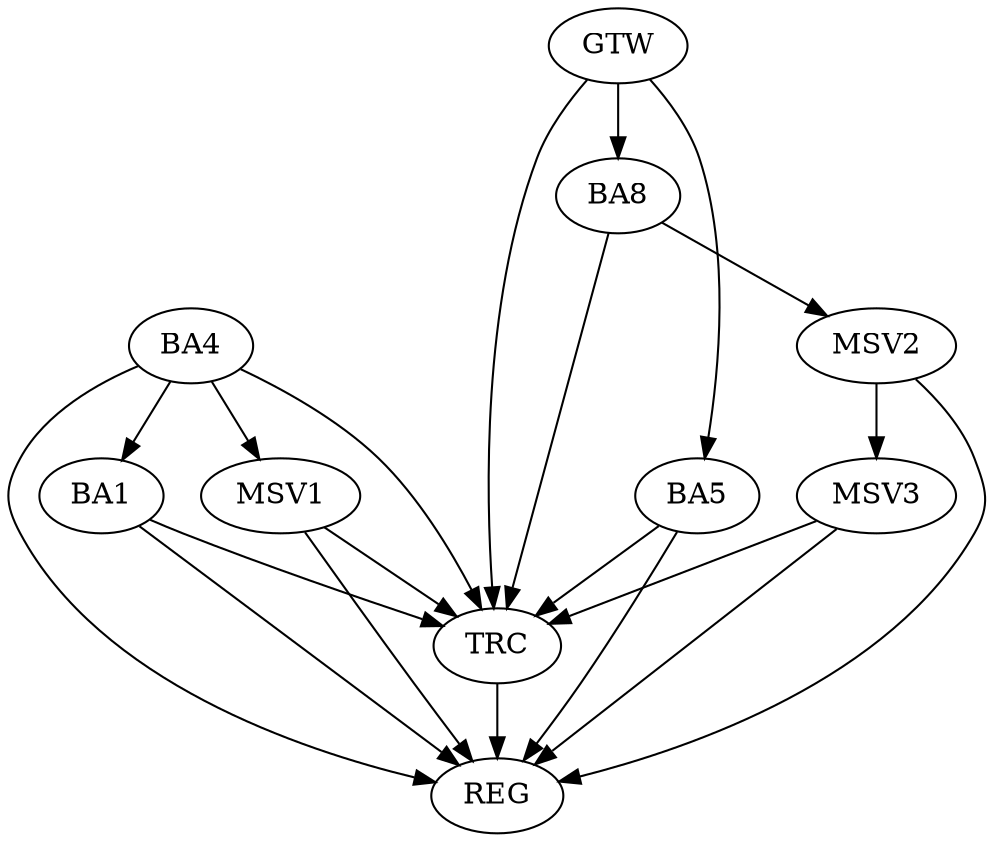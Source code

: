 strict digraph G {
  BA1 [ label="BA1" ];
  BA4 [ label="BA4" ];
  BA5 [ label="BA5" ];
  BA8 [ label="BA8" ];
  GTW [ label="GTW" ];
  REG [ label="REG" ];
  TRC [ label="TRC" ];
  MSV1 [ label="MSV1" ];
  MSV2 [ label="MSV2" ];
  MSV3 [ label="MSV3" ];
  BA4 -> BA1;
  GTW -> BA5;
  GTW -> BA8;
  BA1 -> REG;
  BA4 -> REG;
  BA5 -> REG;
  BA1 -> TRC;
  BA4 -> TRC;
  BA5 -> TRC;
  BA8 -> TRC;
  GTW -> TRC;
  TRC -> REG;
  BA4 -> MSV1;
  MSV1 -> REG;
  MSV1 -> TRC;
  BA8 -> MSV2;
  MSV2 -> REG;
  MSV2 -> MSV3;
  MSV3 -> REG;
  MSV3 -> TRC;
}
